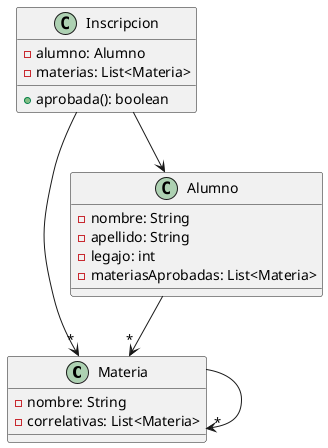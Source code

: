 @startuml

Materia -->"*" Materia
Alumno -->"*" Materia
Inscripcion -->"*" Materia
Inscripcion --> Alumno

class Materia {
    - nombre: String
    - correlativas: List<Materia>
}

class Alumno {
    - nombre: String
    - apellido: String
    - legajo: int
    - materiasAprobadas: List<Materia>
}

class Inscripcion {
    - alumno: Alumno
    - materias: List<Materia>

    + aprobada(): boolean
}

@enduml